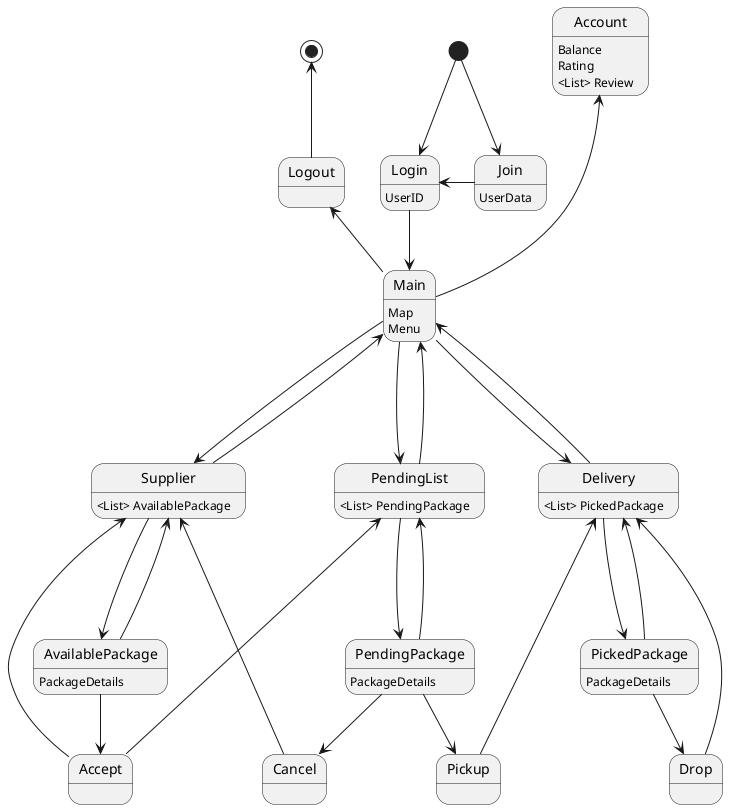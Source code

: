 @startuml

[*] -down-> Join
[*] -down-> Login
Logout -up-> [*]

Join : UserData
Join -left-> Login

Login : UserID
Login --> Main

Main : Map
Main : Menu
Main -up-> Logout
Main -down--> Supplier
Main -down--> PendingList
Main -down--> Delivery
Main -up--> Account

Account : Balance
Account : Rating
Account : <List> Review

Supplier : <List> AvailablePackage
Supplier -up-> Main
Supplier -down--> AvailablePackage

PendingList : <List> PendingPackage
PendingList -up-> Main
PendingList -down--> PendingPackage

Delivery : <List> PickedPackage
Delivery -up-> Main
Delivery -down--> PickedPackage

AvailablePackage : PackageDetails
AvailablePackage -up-> Supplier
AvailablePackage -down-> Accept

PendingPackage : PackageDetails
PendingPackage -up-> PendingList
PendingPackage -down-> Cancel
PendingPackage -down-> Pickup

PickedPackage : PackageDetails
PickedPackage -up-> Delivery
PickedPackage -down->Drop

Drop -up-> Delivery

Pickup -up-> Delivery

Accept -up-> Supplier
Accept -up-> PendingList

Cancel -up-> Supplier

@enduml